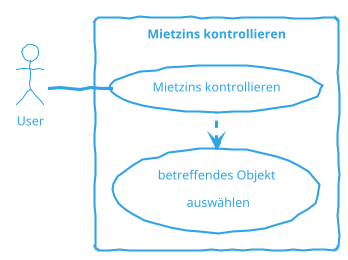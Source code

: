 @startuml MietzinsKontrollieren
!theme cerulean-outline
skinparam handwritten true
left to right direction
actor "User" as fc
rectangle "Mietzins kontrollieren" {
  usecase "Mietzins kontrollieren" as UC1
  usecase "betreffendes Objekt\n auswählen"as inc1

} 
fc -- UC1
UC1 .left.> inc1
@enduml
